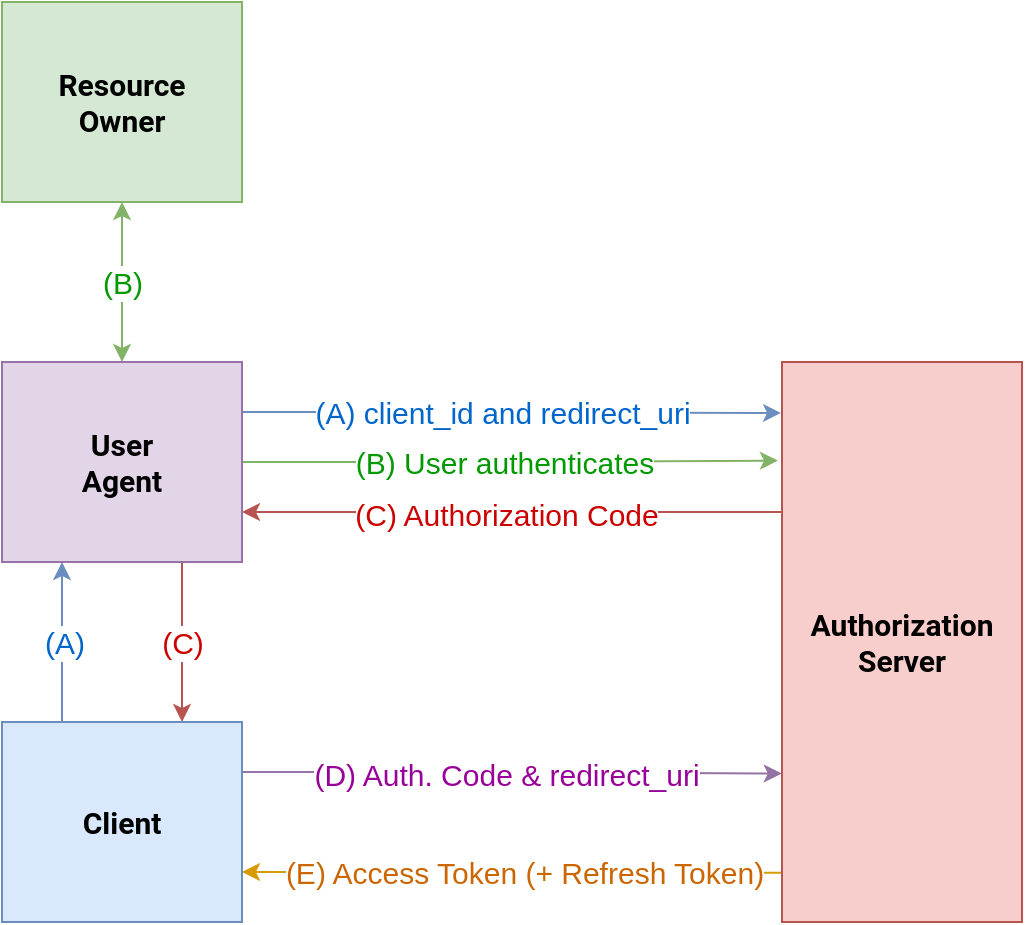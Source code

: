 <mxfile version="16.2.4" type="github">
  <diagram id="UbNqxVZC1guhLLcriv7x" name="Page-1">
    <mxGraphModel dx="556" dy="766" grid="1" gridSize="10" guides="1" tooltips="1" connect="1" arrows="1" fold="1" page="1" pageScale="1" pageWidth="1600" pageHeight="900" background="#ffffff" math="0" shadow="0">
      <root>
        <mxCell id="0" />
        <mxCell id="1" parent="0" />
        <mxCell id="quhVEy0Gu2fzXFc143Mp-4" style="edgeStyle=orthogonalEdgeStyle;rounded=0;orthogonalLoop=1;jettySize=auto;html=1;exitX=0.25;exitY=0;exitDx=0;exitDy=0;entryX=0.25;entryY=1;entryDx=0;entryDy=0;fontSize=15;fillColor=#dae8fc;strokeColor=#6c8ebf;" edge="1" parent="1" source="s_u18fh8TWqF_D3X__ss-1" target="quhVEy0Gu2fzXFc143Mp-1">
          <mxGeometry relative="1" as="geometry" />
        </mxCell>
        <mxCell id="quhVEy0Gu2fzXFc143Mp-5" value="(A)" style="edgeLabel;html=1;align=center;verticalAlign=middle;resizable=0;points=[];fontSize=15;fontColor=#0066CC;" vertex="1" connectable="0" parent="quhVEy0Gu2fzXFc143Mp-4">
          <mxGeometry x="0.583" y="-1" relative="1" as="geometry">
            <mxPoint y="23" as="offset" />
          </mxGeometry>
        </mxCell>
        <mxCell id="quhVEy0Gu2fzXFc143Mp-15" style="edgeStyle=orthogonalEdgeStyle;rounded=0;orthogonalLoop=1;jettySize=auto;html=1;exitX=1;exitY=0.25;exitDx=0;exitDy=0;entryX=-0.001;entryY=0.735;entryDx=0;entryDy=0;entryPerimeter=0;fontSize=15;startArrow=none;startFill=0;fillColor=#e1d5e7;strokeColor=#9673a6;" edge="1" parent="1" source="s_u18fh8TWqF_D3X__ss-1" target="s_u18fh8TWqF_D3X__ss-4">
          <mxGeometry relative="1" as="geometry" />
        </mxCell>
        <mxCell id="quhVEy0Gu2fzXFc143Mp-17" value="(D) Auth. Code &amp;amp; redirect_uri" style="edgeLabel;html=1;align=center;verticalAlign=middle;resizable=0;points=[];fontSize=15;fontColor=#990099;" vertex="1" connectable="0" parent="quhVEy0Gu2fzXFc143Mp-15">
          <mxGeometry x="-0.365" y="-1" relative="1" as="geometry">
            <mxPoint x="46" as="offset" />
          </mxGeometry>
        </mxCell>
        <mxCell id="quhVEy0Gu2fzXFc143Mp-16" style="edgeStyle=orthogonalEdgeStyle;rounded=0;orthogonalLoop=1;jettySize=auto;html=1;exitX=1;exitY=0.75;exitDx=0;exitDy=0;entryX=-0.004;entryY=0.912;entryDx=0;entryDy=0;entryPerimeter=0;fontSize=15;startArrow=classic;startFill=1;endArrow=none;endFill=0;fillColor=#ffe6cc;strokeColor=#d79b00;" edge="1" parent="1" source="s_u18fh8TWqF_D3X__ss-1" target="s_u18fh8TWqF_D3X__ss-4">
          <mxGeometry relative="1" as="geometry" />
        </mxCell>
        <mxCell id="quhVEy0Gu2fzXFc143Mp-18" value="(E) Access Token (+ Refresh Token)" style="edgeLabel;html=1;align=center;verticalAlign=middle;resizable=0;points=[];fontSize=15;fontColor=#CC6600;" vertex="1" connectable="0" parent="quhVEy0Gu2fzXFc143Mp-16">
          <mxGeometry x="-0.559" relative="1" as="geometry">
            <mxPoint x="81" as="offset" />
          </mxGeometry>
        </mxCell>
        <mxCell id="s_u18fh8TWqF_D3X__ss-1" value="&lt;b style=&quot;font-size: 15px;&quot;&gt;Client&lt;/b&gt;" style="rounded=0;whiteSpace=wrap;html=1;fillColor=#dae8fc;strokeColor=#6c8ebf;fontSize=15;fontFamily=Roboto;fontSource=https%3A%2F%2Ffonts.googleapis.com%2Fcss%3Ffamily%3DRoboto;" parent="1" vertex="1">
          <mxGeometry x="80" y="420" width="120" height="100" as="geometry" />
        </mxCell>
        <mxCell id="s_u18fh8TWqF_D3X__ss-2" value="&lt;b style=&quot;font-size: 15px;&quot;&gt;Resource&lt;br style=&quot;font-size: 15px;&quot;&gt;Owner&lt;br style=&quot;font-size: 15px;&quot;&gt;&lt;/b&gt;" style="rounded=0;whiteSpace=wrap;html=1;fillColor=#d5e8d4;strokeColor=#82b366;fontSize=15;fontFamily=Roboto;fontSource=https%3A%2F%2Ffonts.googleapis.com%2Fcss%3Ffamily%3DRoboto;" parent="1" vertex="1">
          <mxGeometry x="80" y="60" width="120" height="100" as="geometry" />
        </mxCell>
        <mxCell id="quhVEy0Gu2fzXFc143Mp-10" style="edgeStyle=orthogonalEdgeStyle;rounded=0;orthogonalLoop=1;jettySize=auto;html=1;entryX=1;entryY=0.75;entryDx=0;entryDy=0;fontSize=15;startArrow=none;startFill=0;fillColor=#f8cecc;strokeColor=#b85450;" edge="1" parent="1" source="s_u18fh8TWqF_D3X__ss-4" target="quhVEy0Gu2fzXFc143Mp-1">
          <mxGeometry relative="1" as="geometry">
            <Array as="points">
              <mxPoint x="390" y="315" />
              <mxPoint x="390" y="315" />
            </Array>
          </mxGeometry>
        </mxCell>
        <mxCell id="quhVEy0Gu2fzXFc143Mp-11" value="(C) Authorization Code" style="edgeLabel;html=1;align=center;verticalAlign=middle;resizable=0;points=[];fontSize=15;fontColor=#CC0000;" vertex="1" connectable="0" parent="quhVEy0Gu2fzXFc143Mp-10">
          <mxGeometry x="0.191" y="1" relative="1" as="geometry">
            <mxPoint x="23" as="offset" />
          </mxGeometry>
        </mxCell>
        <mxCell id="s_u18fh8TWqF_D3X__ss-4" value="&lt;b style=&quot;font-size: 15px;&quot;&gt;Authorization&lt;br style=&quot;font-size: 15px;&quot;&gt;Server&lt;br style=&quot;font-size: 15px;&quot;&gt;&lt;/b&gt;" style="rounded=0;whiteSpace=wrap;html=1;fillColor=#f8cecc;strokeColor=#b85450;fontSize=15;fontFamily=Roboto;fontSource=https%3A%2F%2Ffonts.googleapis.com%2Fcss%3Ffamily%3DRoboto;" parent="1" vertex="1">
          <mxGeometry x="470" y="240" width="120" height="280" as="geometry" />
        </mxCell>
        <mxCell id="quhVEy0Gu2fzXFc143Mp-2" style="edgeStyle=orthogonalEdgeStyle;rounded=0;orthogonalLoop=1;jettySize=auto;html=1;entryX=-0.004;entryY=0.091;entryDx=0;entryDy=0;entryPerimeter=0;fillColor=#dae8fc;strokeColor=#6c8ebf;" edge="1" parent="1" source="quhVEy0Gu2fzXFc143Mp-1" target="s_u18fh8TWqF_D3X__ss-4">
          <mxGeometry relative="1" as="geometry">
            <Array as="points">
              <mxPoint x="270" y="265" />
              <mxPoint x="270" y="265" />
            </Array>
          </mxGeometry>
        </mxCell>
        <mxCell id="quhVEy0Gu2fzXFc143Mp-3" value="&lt;font style=&quot;font-size: 15px&quot;&gt;(A) client_id and redirect_uri&lt;/font&gt;" style="edgeLabel;html=1;align=center;verticalAlign=middle;resizable=0;points=[];fontColor=#0066CC;" vertex="1" connectable="0" parent="quhVEy0Gu2fzXFc143Mp-2">
          <mxGeometry x="-0.766" relative="1" as="geometry">
            <mxPoint x="98" as="offset" />
          </mxGeometry>
        </mxCell>
        <mxCell id="quhVEy0Gu2fzXFc143Mp-6" style="edgeStyle=orthogonalEdgeStyle;rounded=0;orthogonalLoop=1;jettySize=auto;html=1;entryX=0.5;entryY=1;entryDx=0;entryDy=0;fontSize=15;startArrow=classic;startFill=1;fillColor=#d5e8d4;strokeColor=#82b366;" edge="1" parent="1" source="quhVEy0Gu2fzXFc143Mp-1" target="s_u18fh8TWqF_D3X__ss-2">
          <mxGeometry relative="1" as="geometry" />
        </mxCell>
        <mxCell id="quhVEy0Gu2fzXFc143Mp-7" value="(B)" style="edgeLabel;html=1;align=center;verticalAlign=middle;resizable=0;points=[];fontSize=15;fontColor=#009900;" vertex="1" connectable="0" parent="quhVEy0Gu2fzXFc143Mp-6">
          <mxGeometry x="-0.125" relative="1" as="geometry">
            <mxPoint y="-5" as="offset" />
          </mxGeometry>
        </mxCell>
        <mxCell id="quhVEy0Gu2fzXFc143Mp-8" style="edgeStyle=orthogonalEdgeStyle;rounded=0;orthogonalLoop=1;jettySize=auto;html=1;entryX=-0.017;entryY=0.176;entryDx=0;entryDy=0;entryPerimeter=0;fontSize=15;startArrow=none;startFill=0;fillColor=#d5e8d4;strokeColor=#82b366;" edge="1" parent="1" source="quhVEy0Gu2fzXFc143Mp-1" target="s_u18fh8TWqF_D3X__ss-4">
          <mxGeometry relative="1" as="geometry" />
        </mxCell>
        <mxCell id="quhVEy0Gu2fzXFc143Mp-9" value="(B) User authenticates" style="edgeLabel;html=1;align=center;verticalAlign=middle;resizable=0;points=[];fontSize=15;fontColor=#009900;" vertex="1" connectable="0" parent="quhVEy0Gu2fzXFc143Mp-8">
          <mxGeometry x="-0.282" relative="1" as="geometry">
            <mxPoint x="34" as="offset" />
          </mxGeometry>
        </mxCell>
        <mxCell id="quhVEy0Gu2fzXFc143Mp-12" style="edgeStyle=orthogonalEdgeStyle;rounded=0;orthogonalLoop=1;jettySize=auto;html=1;entryX=0.75;entryY=0;entryDx=0;entryDy=0;fontSize=15;startArrow=none;startFill=0;fillColor=#f8cecc;strokeColor=#b85450;" edge="1" parent="1" source="quhVEy0Gu2fzXFc143Mp-1" target="s_u18fh8TWqF_D3X__ss-1">
          <mxGeometry relative="1" as="geometry">
            <Array as="points">
              <mxPoint x="170" y="360" />
              <mxPoint x="170" y="360" />
            </Array>
          </mxGeometry>
        </mxCell>
        <mxCell id="quhVEy0Gu2fzXFc143Mp-13" value="(C)" style="edgeLabel;html=1;align=center;verticalAlign=middle;resizable=0;points=[];fontSize=15;fontColor=#CC0000;" vertex="1" connectable="0" parent="quhVEy0Gu2fzXFc143Mp-12">
          <mxGeometry x="-0.3" relative="1" as="geometry">
            <mxPoint y="12" as="offset" />
          </mxGeometry>
        </mxCell>
        <mxCell id="quhVEy0Gu2fzXFc143Mp-1" value="&lt;b style=&quot;font-size: 15px&quot;&gt;User&lt;br&gt;Agent&lt;br&gt;&lt;/b&gt;" style="rounded=0;whiteSpace=wrap;html=1;fillColor=#e1d5e7;strokeColor=#9673a6;fontSize=15;fontFamily=Roboto;fontSource=https%3A%2F%2Ffonts.googleapis.com%2Fcss%3Ffamily%3DRoboto;" vertex="1" parent="1">
          <mxGeometry x="80" y="240" width="120" height="100" as="geometry" />
        </mxCell>
      </root>
    </mxGraphModel>
  </diagram>
</mxfile>
